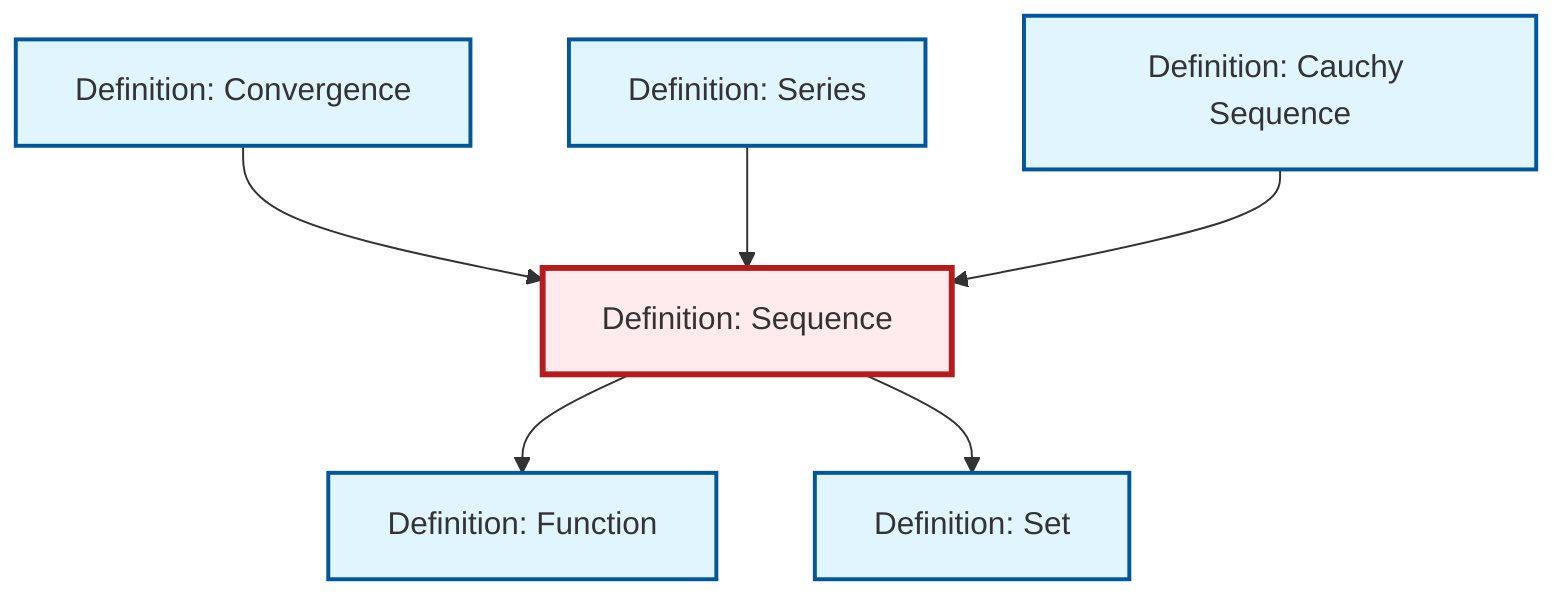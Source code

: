 graph TD
    classDef definition fill:#e1f5fe,stroke:#01579b,stroke-width:2px
    classDef theorem fill:#f3e5f5,stroke:#4a148c,stroke-width:2px
    classDef axiom fill:#fff3e0,stroke:#e65100,stroke-width:2px
    classDef example fill:#e8f5e9,stroke:#1b5e20,stroke-width:2px
    classDef current fill:#ffebee,stroke:#b71c1c,stroke-width:3px
    def-function["Definition: Function"]:::definition
    def-cauchy-sequence["Definition: Cauchy Sequence"]:::definition
    def-convergence["Definition: Convergence"]:::definition
    def-set["Definition: Set"]:::definition
    def-series["Definition: Series"]:::definition
    def-sequence["Definition: Sequence"]:::definition
    def-sequence --> def-function
    def-convergence --> def-sequence
    def-sequence --> def-set
    def-series --> def-sequence
    def-cauchy-sequence --> def-sequence
    class def-sequence current